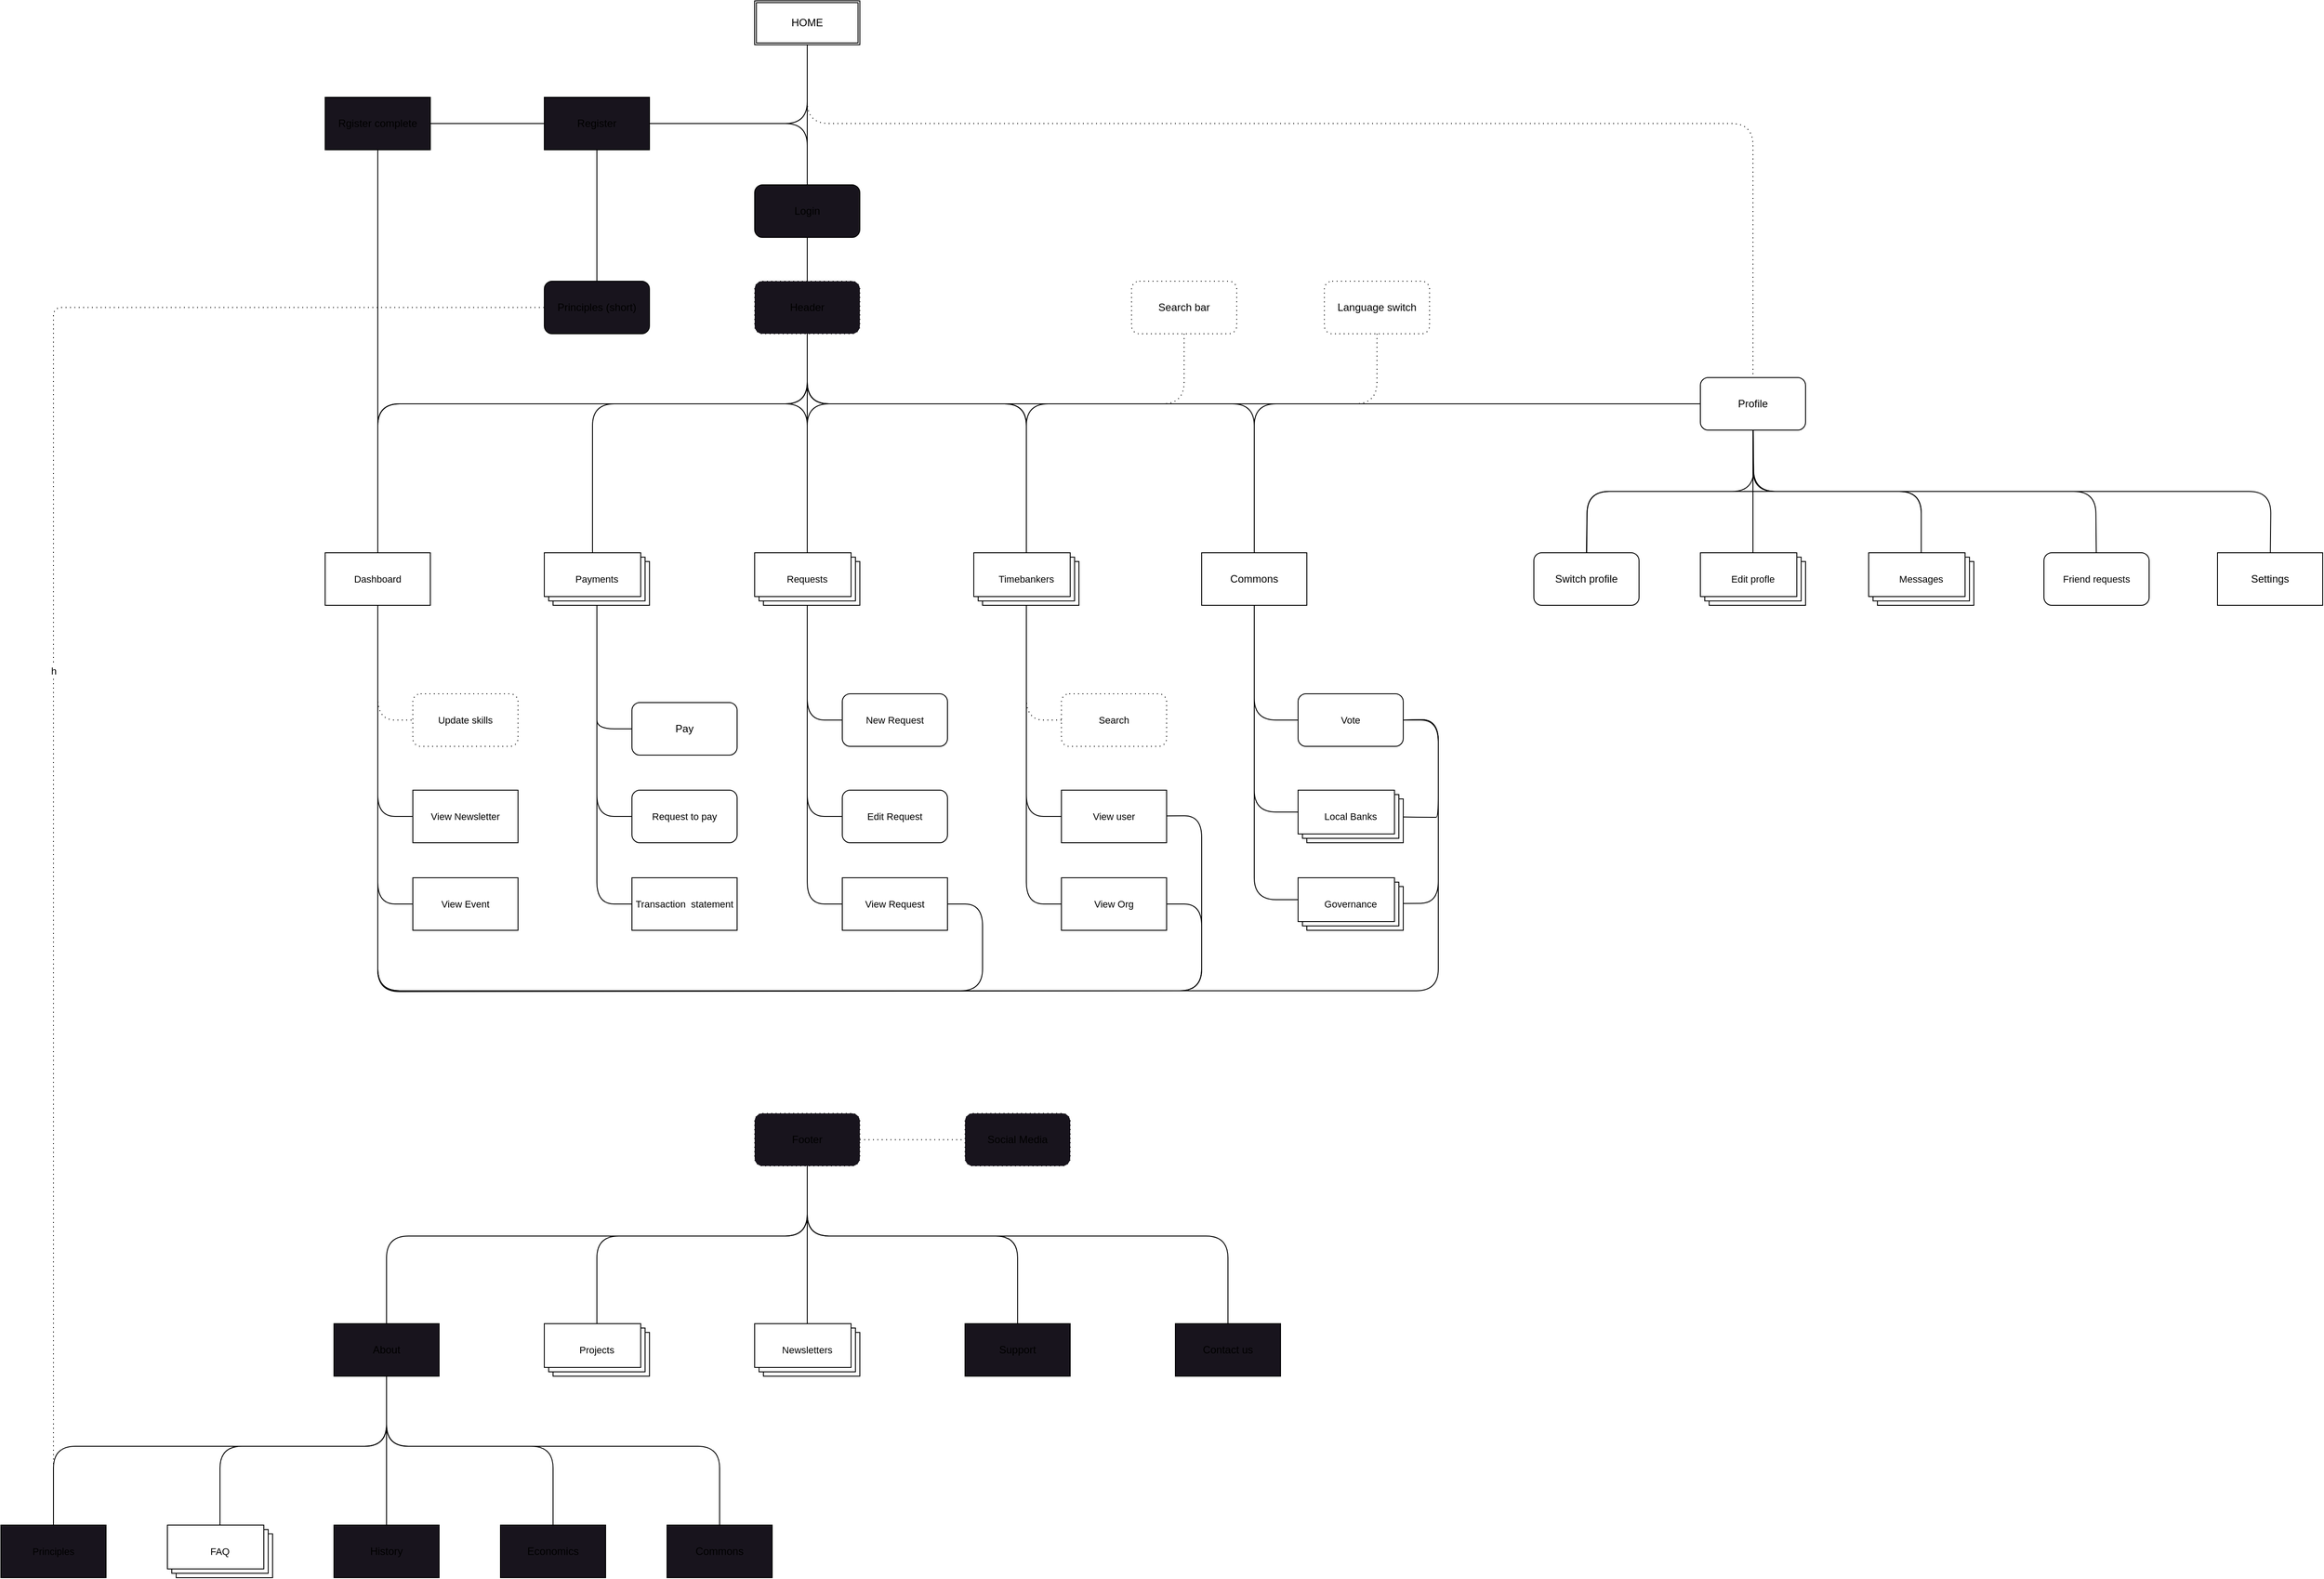 <mxfile>
    <diagram id="tjPNl0KOw06gqgNk41u9" name="Page-1">
        <mxGraphModel dx="3569" dy="2075" grid="1" gridSize="10" guides="1" tooltips="1" connect="1" arrows="1" fold="1" page="0" pageScale="1" pageWidth="1169" pageHeight="1654" math="0" shadow="0">
            <root>
                <mxCell id="0"/>
                <mxCell id="1" parent="0"/>
                <mxCell id="17" value="HOME" style="shape=ext;double=1;rounded=0;whiteSpace=wrap;html=1;strokeColor=default;" parent="1" vertex="1">
                    <mxGeometry x="500" y="-20" width="120" height="50" as="geometry"/>
                </mxCell>
                <mxCell id="31" value="" style="edgeStyle=none;html=1;endArrow=none;endFill=0;strokeColor=default;entryX=0;entryY=0;entryDx=55.0;entryDy=0;entryPerimeter=0;arcSize=50;" parent="1" source="21" target="85" edge="1">
                    <mxGeometry relative="1" as="geometry">
                        <mxPoint x="320" y="560" as="targetPoint"/>
                        <Array as="points">
                            <mxPoint x="560" y="440"/>
                            <mxPoint x="315" y="440"/>
                        </Array>
                    </mxGeometry>
                </mxCell>
                <mxCell id="43" value="" style="edgeStyle=none;html=1;strokeColor=default;endArrow=none;endFill=0;arcSize=50;" parent="1" source="21" edge="1" target="87">
                    <mxGeometry relative="1" as="geometry">
                        <mxPoint x="560" y="600" as="targetPoint"/>
                    </mxGeometry>
                </mxCell>
                <mxCell id="49" value="" style="edgeStyle=none;html=1;strokeColor=default;endArrow=none;endFill=0;arcSize=50;" parent="1" source="21" target="48" edge="1">
                    <mxGeometry relative="1" as="geometry">
                        <Array as="points">
                            <mxPoint x="560" y="440"/>
                            <mxPoint x="1070" y="440"/>
                        </Array>
                    </mxGeometry>
                </mxCell>
                <mxCell id="205" value="" style="edgeStyle=none;shape=connector;rounded=1;html=1;labelBackgroundColor=default;strokeColor=default;fontFamily=Helvetica;fontSize=11;fontColor=default;startArrow=none;startFill=0;endArrow=none;endFill=0;arcSize=50;" edge="1" parent="1" source="21" target="204">
                    <mxGeometry relative="1" as="geometry"/>
                </mxCell>
                <mxCell id="21" value="Login" style="whiteSpace=wrap;html=1;fillColor=rgb(24, 20, 29);rounded=1;strokeColor=default;" parent="1" vertex="1">
                    <mxGeometry x="500" y="190" width="120" height="60" as="geometry"/>
                </mxCell>
                <mxCell id="187" value="" style="edgeStyle=none;shape=connector;rounded=1;html=1;labelBackgroundColor=default;strokeColor=default;fontFamily=Helvetica;fontSize=11;fontColor=default;startArrow=none;startFill=0;endArrow=none;endFill=0;arcSize=50;" edge="1" parent="1" source="26" target="186">
                    <mxGeometry relative="1" as="geometry"/>
                </mxCell>
                <mxCell id="219" value="" style="edgeStyle=none;shape=connector;rounded=1;html=1;labelBackgroundColor=default;strokeColor=default;fontFamily=Helvetica;fontSize=11;fontColor=default;endArrow=none;" edge="1" parent="1" source="26" target="218">
                    <mxGeometry relative="1" as="geometry"/>
                </mxCell>
                <mxCell id="26" value="Register" style="whiteSpace=wrap;html=1;fillColor=rgb(24, 20, 29);rounded=0;strokeColor=default;" parent="1" vertex="1">
                    <mxGeometry x="260" y="90" width="120" height="60" as="geometry"/>
                </mxCell>
                <mxCell id="106" value="" style="edgeStyle=none;html=1;endArrow=none;endFill=0;movable=1;resizable=1;rotatable=1;deletable=1;editable=1;connectable=1;arcSize=50;" edge="1" parent="1" source="38" target="105">
                    <mxGeometry relative="1" as="geometry">
                        <Array as="points">
                            <mxPoint x="560" y="1390"/>
                            <mxPoint x="80" y="1390"/>
                        </Array>
                    </mxGeometry>
                </mxCell>
                <mxCell id="108" value="" style="edgeStyle=none;html=1;endArrow=none;endFill=0;movable=1;resizable=1;rotatable=1;deletable=1;editable=1;connectable=1;arcSize=50;" edge="1" parent="1" source="38" target="107">
                    <mxGeometry relative="1" as="geometry">
                        <Array as="points">
                            <mxPoint x="560" y="1390"/>
                            <mxPoint x="800" y="1390"/>
                        </Array>
                    </mxGeometry>
                </mxCell>
                <mxCell id="110" value="" style="edgeStyle=none;html=1;endArrow=none;endFill=0;movable=1;resizable=1;rotatable=1;deletable=1;editable=1;connectable=1;arcSize=50;" edge="1" parent="1" source="38" target="109">
                    <mxGeometry relative="1" as="geometry">
                        <Array as="points">
                            <mxPoint x="560" y="1390"/>
                            <mxPoint x="320" y="1390"/>
                        </Array>
                    </mxGeometry>
                </mxCell>
                <mxCell id="112" value="" style="edgeStyle=none;html=1;endArrow=none;endFill=0;movable=1;resizable=1;rotatable=1;deletable=1;editable=1;connectable=1;arcSize=50;" edge="1" parent="1" source="38" target="111">
                    <mxGeometry relative="1" as="geometry">
                        <Array as="points">
                            <mxPoint x="560" y="1390"/>
                        </Array>
                    </mxGeometry>
                </mxCell>
                <mxCell id="116" value="" style="edgeStyle=none;html=1;startArrow=none;startFill=0;endArrow=none;endFill=0;movable=1;resizable=1;rotatable=1;deletable=1;editable=1;connectable=1;arcSize=50;" edge="1" parent="1" source="38" target="115">
                    <mxGeometry relative="1" as="geometry">
                        <Array as="points">
                            <mxPoint x="560" y="1390"/>
                            <mxPoint x="1040" y="1390"/>
                        </Array>
                    </mxGeometry>
                </mxCell>
                <mxCell id="38" value="Footer" style="whiteSpace=wrap;html=1;fillColor=rgb(24, 20, 29);rounded=1;movable=1;resizable=1;rotatable=1;deletable=1;editable=1;connectable=1;dashed=1;dashPattern=1 4;" parent="1" vertex="1">
                    <mxGeometry x="500" y="1250" width="120" height="60" as="geometry"/>
                </mxCell>
                <mxCell id="57" value="" style="edgeStyle=none;shape=connector;rounded=1;html=1;labelBackgroundColor=default;strokeColor=default;fontFamily=Helvetica;fontSize=11;fontColor=default;endArrow=none;endFill=0;entryX=0;entryY=0.5;entryDx=0;entryDy=0;arcSize=50;" parent="1" source="85" target="56" edge="1">
                    <mxGeometry relative="1" as="geometry">
                        <Array as="points">
                            <mxPoint x="320" y="771"/>
                            <mxPoint x="320" y="811"/>
                        </Array>
                    </mxGeometry>
                </mxCell>
                <mxCell id="95" value="" style="edgeStyle=none;shape=connector;rounded=1;html=1;labelBackgroundColor=default;strokeColor=default;fontFamily=Helvetica;fontSize=11;fontColor=default;endArrow=none;endFill=0;entryX=0;entryY=0;entryDx=0;entryDy=25;entryPerimeter=0;arcSize=50;" parent="1" source="48" edge="1" target="96">
                    <mxGeometry relative="1" as="geometry">
                        <mxPoint x="1070" y="750" as="targetPoint"/>
                        <Array as="points">
                            <mxPoint x="1070" y="1006"/>
                        </Array>
                    </mxGeometry>
                </mxCell>
                <mxCell id="48" value="Commons" style="whiteSpace=wrap;html=1;rounded=0;strokeColor=default;" parent="1" vertex="1">
                    <mxGeometry x="1010" y="610" width="120" height="60" as="geometry"/>
                </mxCell>
                <mxCell id="51" style="edgeStyle=none;html=1;entryX=0.5;entryY=1;entryDx=0;entryDy=0;strokeColor=default;endArrow=none;endFill=0;arcSize=50;" parent="1" source="50" target="21" edge="1">
                    <mxGeometry relative="1" as="geometry">
                        <Array as="points">
                            <mxPoint x="1520" y="440"/>
                            <mxPoint x="1280" y="440"/>
                            <mxPoint x="1040" y="440"/>
                            <mxPoint x="560" y="440"/>
                        </Array>
                    </mxGeometry>
                </mxCell>
                <mxCell id="64" value="" style="edgeStyle=none;shape=connector;rounded=1;html=1;labelBackgroundColor=default;strokeColor=default;fontFamily=Helvetica;fontSize=11;fontColor=default;endArrow=none;endFill=0;arcSize=50;" parent="1" source="50" target="63" edge="1">
                    <mxGeometry relative="1" as="geometry">
                        <Array as="points">
                            <mxPoint x="1640" y="540"/>
                            <mxPoint x="1450" y="540"/>
                        </Array>
                    </mxGeometry>
                </mxCell>
                <mxCell id="80" value="" style="edgeStyle=none;shape=connector;rounded=1;html=1;labelBackgroundColor=default;strokeColor=default;fontFamily=Helvetica;fontSize=11;fontColor=default;endArrow=none;endFill=0;arcSize=50;" parent="1" source="50" target="79" edge="1">
                    <mxGeometry relative="1" as="geometry">
                        <Array as="points">
                            <mxPoint x="1639" y="540"/>
                            <mxPoint x="2230" y="540"/>
                        </Array>
                    </mxGeometry>
                </mxCell>
                <mxCell id="50" value="Profile" style="whiteSpace=wrap;html=1;rounded=1;strokeColor=default;" parent="1" vertex="1">
                    <mxGeometry x="1579" y="410" width="120" height="60" as="geometry"/>
                </mxCell>
                <mxCell id="52" value="Search bar" style="whiteSpace=wrap;html=1;rounded=1;strokeColor=default;glass=0;dashed=1;dashPattern=1 4;" parent="1" vertex="1">
                    <mxGeometry x="930" y="300" width="120" height="60" as="geometry"/>
                </mxCell>
                <mxCell id="54" value="Language switch" style="whiteSpace=wrap;html=1;rounded=1;strokeColor=default;dashed=1;dashPattern=1 4;" parent="1" vertex="1">
                    <mxGeometry x="1150" y="300" width="120" height="60" as="geometry"/>
                </mxCell>
                <mxCell id="56" value="Pay" style="whiteSpace=wrap;html=1;strokeColor=default;rounded=1;glass=0;" parent="1" vertex="1">
                    <mxGeometry x="360" y="781" width="120" height="60" as="geometry"/>
                </mxCell>
                <mxCell id="59" value="" style="endArrow=none;html=1;rounded=1;labelBackgroundColor=default;strokeColor=default;fontFamily=Helvetica;fontSize=11;fontColor=default;shape=connector;entryX=0.5;entryY=1;entryDx=0;entryDy=0;exitX=0.5;exitY=1;exitDx=0;exitDy=0;dashed=1;dashPattern=1 4;arcSize=50;" parent="1" source="21" target="52" edge="1">
                    <mxGeometry width="50" height="50" relative="1" as="geometry">
                        <mxPoint x="480" y="370" as="sourcePoint"/>
                        <mxPoint x="840" y="510" as="targetPoint"/>
                        <Array as="points">
                            <mxPoint x="560" y="440"/>
                            <mxPoint x="990" y="440"/>
                        </Array>
                    </mxGeometry>
                </mxCell>
                <mxCell id="63" value="Switch profile" style="whiteSpace=wrap;html=1;strokeColor=default;rounded=1;" parent="1" vertex="1">
                    <mxGeometry x="1389" y="610" width="120" height="60" as="geometry"/>
                </mxCell>
                <mxCell id="78" value="" style="edgeStyle=none;shape=connector;rounded=1;html=1;labelBackgroundColor=default;strokeColor=default;fontFamily=Helvetica;fontSize=11;fontColor=default;endArrow=none;endFill=0;exitX=0.5;exitY=1;exitDx=0;exitDy=0;arcSize=50;" parent="1" source="50" target="77" edge="1">
                    <mxGeometry relative="1" as="geometry">
                        <Array as="points">
                            <mxPoint x="1640" y="540"/>
                            <mxPoint x="2030" y="540"/>
                        </Array>
                    </mxGeometry>
                </mxCell>
                <mxCell id="67" value="Messages" style="verticalLabelPosition=middle;verticalAlign=middle;html=1;shape=mxgraph.basic.layered_rect;dx=10;outlineConnect=0;whiteSpace=wrap;rounded=1;glass=0;sketch=0;strokeColor=default;fontFamily=Helvetica;fontSize=11;fontColor=default;labelPosition=center;align=center;" parent="1" vertex="1">
                    <mxGeometry x="1771" y="610" width="120" height="60" as="geometry"/>
                </mxCell>
                <mxCell id="68" value="" style="endArrow=none;html=1;rounded=1;labelBackgroundColor=default;strokeColor=default;fontFamily=Helvetica;fontSize=11;fontColor=default;shape=connector;entryX=0.5;entryY=1;entryDx=0;entryDy=0;arcSize=50;" parent="1" source="67" target="50" edge="1">
                    <mxGeometry width="50" height="50" relative="1" as="geometry">
                        <mxPoint x="929" y="540" as="sourcePoint"/>
                        <mxPoint x="979" y="490" as="targetPoint"/>
                        <Array as="points">
                            <mxPoint x="1831" y="540"/>
                            <mxPoint x="1639" y="540"/>
                        </Array>
                    </mxGeometry>
                </mxCell>
                <mxCell id="73" value="Edit profle" style="verticalLabelPosition=middle;verticalAlign=middle;html=1;shape=mxgraph.basic.layered_rect;dx=10;outlineConnect=0;whiteSpace=wrap;rounded=1;glass=0;sketch=0;strokeColor=default;fontFamily=Helvetica;fontSize=11;fontColor=default;labelPosition=center;align=center;" parent="1" vertex="1">
                    <mxGeometry x="1579" y="610" width="120" height="60" as="geometry"/>
                </mxCell>
                <mxCell id="77" value="Friend requests" style="whiteSpace=wrap;html=1;fontSize=11;strokeColor=default;fontColor=default;rounded=1;glass=0;sketch=0;" parent="1" vertex="1">
                    <mxGeometry x="1971" y="610" width="120" height="60" as="geometry"/>
                </mxCell>
                <mxCell id="79" value="Settings" style="whiteSpace=wrap;html=1;rounded=0;strokeColor=default;" parent="1" vertex="1">
                    <mxGeometry x="2169" y="610" width="120" height="60" as="geometry"/>
                </mxCell>
                <mxCell id="81" value="" style="endArrow=none;html=1;rounded=1;labelBackgroundColor=default;strokeColor=default;fontFamily=Helvetica;fontSize=11;fontColor=default;shape=connector;exitX=0.5;exitY=1;exitDx=0;exitDy=0;dashed=1;dashPattern=1 4;entryX=0.5;entryY=0;entryDx=0;entryDy=0;arcSize=50;" parent="1" source="17" target="50" edge="1">
                    <mxGeometry width="50" height="50" relative="1" as="geometry">
                        <mxPoint x="1340" as="sourcePoint"/>
                        <mxPoint x="1870" y="340" as="targetPoint"/>
                        <Array as="points">
                            <mxPoint x="560" y="120"/>
                            <mxPoint x="1639" y="120"/>
                        </Array>
                    </mxGeometry>
                </mxCell>
                <mxCell id="82" value="" style="endArrow=none;html=1;rounded=1;labelBackgroundColor=default;strokeColor=default;fontFamily=Helvetica;fontSize=11;fontColor=default;shape=connector;entryX=0.5;entryY=1;entryDx=0;entryDy=0;arcSize=50;" parent="1" source="73" target="50" edge="1">
                    <mxGeometry width="50" height="50" relative="1" as="geometry">
                        <mxPoint x="1649" y="560" as="sourcePoint"/>
                        <mxPoint x="1699" y="510" as="targetPoint"/>
                    </mxGeometry>
                </mxCell>
                <mxCell id="141" value="" style="edgeStyle=none;shape=connector;rounded=1;html=1;labelBackgroundColor=default;strokeColor=default;fontFamily=Helvetica;fontSize=11;fontColor=default;startArrow=none;startFill=0;endArrow=none;endFill=0;dashed=1;dashPattern=1 4;entryX=0;entryY=0.5;entryDx=0;entryDy=0;arcSize=50;" edge="1" parent="1" source="83" target="140">
                    <mxGeometry relative="1" as="geometry">
                        <Array as="points">
                            <mxPoint x="70" y="801"/>
                        </Array>
                    </mxGeometry>
                </mxCell>
                <mxCell id="147" value="" style="edgeStyle=none;shape=connector;rounded=1;html=1;labelBackgroundColor=default;strokeColor=default;fontFamily=Helvetica;fontSize=11;fontColor=default;startArrow=none;startFill=0;endArrow=none;endFill=0;entryX=0;entryY=0.5;entryDx=0;entryDy=0;arcSize=50;" edge="1" parent="1" source="83" target="146">
                    <mxGeometry relative="1" as="geometry">
                        <Array as="points">
                            <mxPoint x="70" y="911"/>
                        </Array>
                    </mxGeometry>
                </mxCell>
                <mxCell id="149" value="" style="edgeStyle=none;shape=connector;rounded=1;html=1;labelBackgroundColor=default;strokeColor=default;fontFamily=Helvetica;fontSize=11;fontColor=default;startArrow=none;startFill=0;endArrow=none;endFill=0;entryX=0;entryY=0.5;entryDx=0;entryDy=0;arcSize=50;" edge="1" parent="1" target="148">
                    <mxGeometry relative="1" as="geometry">
                        <mxPoint x="70" y="671" as="sourcePoint"/>
                        <Array as="points">
                            <mxPoint x="70" y="1011"/>
                        </Array>
                    </mxGeometry>
                </mxCell>
                <mxCell id="83" value="Dashboard" style="rounded=0;whiteSpace=wrap;html=1;glass=0;sketch=0;strokeColor=default;fontFamily=Helvetica;fontSize=11;fontColor=default;" parent="1" vertex="1">
                    <mxGeometry x="10" y="610" width="120" height="60" as="geometry"/>
                </mxCell>
                <mxCell id="84" value="" style="endArrow=none;html=1;rounded=1;labelBackgroundColor=default;strokeColor=default;fontFamily=Helvetica;fontSize=11;fontColor=default;shape=connector;entryX=0.5;entryY=1;entryDx=0;entryDy=0;exitX=0.5;exitY=0;exitDx=0;exitDy=0;arcSize=50;" parent="1" source="83" target="21" edge="1">
                    <mxGeometry width="50" height="50" relative="1" as="geometry">
                        <mxPoint x="600" y="540" as="sourcePoint"/>
                        <mxPoint x="650" y="490" as="targetPoint"/>
                        <Array as="points">
                            <mxPoint x="70" y="440"/>
                            <mxPoint x="560" y="440"/>
                        </Array>
                    </mxGeometry>
                </mxCell>
                <mxCell id="139" value="" style="edgeStyle=none;shape=connector;rounded=1;html=1;labelBackgroundColor=default;strokeColor=default;fontFamily=Helvetica;fontSize=11;fontColor=default;startArrow=none;startFill=0;endArrow=none;endFill=0;entryX=0;entryY=0.5;entryDx=0;entryDy=0;arcSize=50;" edge="1" parent="1" source="85" target="138">
                    <mxGeometry relative="1" as="geometry">
                        <Array as="points">
                            <mxPoint x="320" y="771"/>
                            <mxPoint x="320" y="911"/>
                        </Array>
                    </mxGeometry>
                </mxCell>
                <mxCell id="144" value="" style="edgeStyle=none;shape=connector;rounded=1;html=1;labelBackgroundColor=default;strokeColor=default;fontFamily=Helvetica;fontSize=11;fontColor=default;startArrow=none;startFill=0;endArrow=none;endFill=0;entryX=0;entryY=0.5;entryDx=0;entryDy=0;arcSize=50;" edge="1" parent="1" source="85" target="143">
                    <mxGeometry relative="1" as="geometry">
                        <mxPoint x="380" y="1081" as="targetPoint"/>
                        <Array as="points">
                            <mxPoint x="320" y="771"/>
                            <mxPoint x="320" y="1011"/>
                        </Array>
                    </mxGeometry>
                </mxCell>
                <mxCell id="85" value="Payments" style="verticalLabelPosition=middle;verticalAlign=middle;html=1;shape=mxgraph.basic.layered_rect;dx=10;outlineConnect=0;whiteSpace=wrap;rounded=1;glass=0;sketch=0;strokeColor=default;fontFamily=Helvetica;fontSize=11;fontColor=default;labelPosition=center;align=center;" parent="1" vertex="1">
                    <mxGeometry x="260" y="610" width="120" height="60" as="geometry"/>
                </mxCell>
                <mxCell id="177" value="" style="edgeStyle=none;shape=connector;rounded=1;html=1;labelBackgroundColor=default;strokeColor=default;fontFamily=Helvetica;fontSize=11;fontColor=default;startArrow=none;startFill=0;endArrow=none;endFill=0;arcSize=50;" edge="1" parent="1" source="87" target="176">
                    <mxGeometry relative="1" as="geometry">
                        <Array as="points">
                            <mxPoint x="560" y="911"/>
                        </Array>
                    </mxGeometry>
                </mxCell>
                <mxCell id="179" value="" style="edgeStyle=none;shape=connector;rounded=1;html=1;labelBackgroundColor=default;strokeColor=default;fontFamily=Helvetica;fontSize=11;fontColor=default;startArrow=none;startFill=0;endArrow=none;endFill=0;arcSize=50;" edge="1" parent="1" source="87" target="178">
                    <mxGeometry relative="1" as="geometry">
                        <Array as="points">
                            <mxPoint x="560" y="1011"/>
                        </Array>
                    </mxGeometry>
                </mxCell>
                <mxCell id="87" value="Requests" style="verticalLabelPosition=middle;verticalAlign=middle;html=1;shape=mxgraph.basic.layered_rect;dx=10;outlineConnect=0;whiteSpace=wrap;rounded=1;glass=0;sketch=0;strokeColor=default;fontFamily=Helvetica;fontSize=11;fontColor=default;labelPosition=center;align=center;" parent="1" vertex="1">
                    <mxGeometry x="500" y="610" width="120" height="60" as="geometry"/>
                </mxCell>
                <mxCell id="89" value="New Request" style="whiteSpace=wrap;html=1;fontSize=11;strokeColor=default;fontColor=default;rounded=1;glass=0;sketch=0;fontFamily=Helvetica;" parent="1" vertex="1">
                    <mxGeometry x="600" y="771" width="120" height="60" as="geometry"/>
                </mxCell>
                <mxCell id="90" value="" style="endArrow=none;html=1;rounded=1;labelBackgroundColor=default;strokeColor=default;fontFamily=Helvetica;fontSize=11;fontColor=default;shape=connector;exitX=0;exitY=0.5;exitDx=0;exitDy=0;arcSize=50;" parent="1" source="89" target="87" edge="1">
                    <mxGeometry width="50" height="50" relative="1" as="geometry">
                        <mxPoint x="610" y="621" as="sourcePoint"/>
                        <mxPoint x="660" y="571" as="targetPoint"/>
                        <Array as="points">
                            <mxPoint x="560" y="801"/>
                        </Array>
                    </mxGeometry>
                </mxCell>
                <mxCell id="96" value="Governance" style="verticalLabelPosition=middle;verticalAlign=middle;html=1;shape=mxgraph.basic.layered_rect;dx=10;outlineConnect=0;whiteSpace=wrap;rounded=1;glass=0;sketch=0;strokeColor=default;fontFamily=Helvetica;fontSize=11;fontColor=default;labelPosition=center;align=center;" parent="1" vertex="1">
                    <mxGeometry x="1120" y="981" width="120" height="60" as="geometry"/>
                </mxCell>
                <mxCell id="100" value="Local Banks" style="verticalLabelPosition=middle;verticalAlign=middle;html=1;shape=mxgraph.basic.layered_rect;dx=10;outlineConnect=0;whiteSpace=wrap;rounded=1;glass=0;sketch=0;strokeColor=default;fontFamily=Helvetica;fontSize=11;fontColor=default;labelPosition=center;align=center;" parent="1" vertex="1">
                    <mxGeometry x="1120" y="881" width="120" height="60" as="geometry"/>
                </mxCell>
                <mxCell id="103" value="Vote" style="whiteSpace=wrap;html=1;fontSize=11;strokeColor=default;fontColor=default;rounded=1;glass=0;sketch=0;" parent="1" vertex="1">
                    <mxGeometry x="1120" y="771" width="120" height="60" as="geometry"/>
                </mxCell>
                <mxCell id="127" value="" style="edgeStyle=none;shape=connector;rounded=1;html=1;labelBackgroundColor=default;strokeColor=default;fontFamily=Helvetica;fontSize=11;fontColor=default;startArrow=none;startFill=0;endArrow=none;endFill=0;movable=1;resizable=1;rotatable=1;deletable=1;editable=1;connectable=1;arcSize=50;" edge="1" parent="1" source="216">
                    <mxGeometry relative="1" as="geometry">
                        <mxPoint x="80" y="1550" as="targetPoint"/>
                        <Array as="points">
                            <mxPoint x="-300" y="1630"/>
                            <mxPoint x="-110" y="1630"/>
                            <mxPoint x="80" y="1630"/>
                        </Array>
                    </mxGeometry>
                </mxCell>
                <mxCell id="129" value="" style="edgeStyle=none;shape=connector;rounded=1;html=1;labelBackgroundColor=default;strokeColor=default;fontFamily=Helvetica;fontSize=11;fontColor=default;startArrow=none;startFill=0;endArrow=none;endFill=0;movable=1;resizable=1;rotatable=1;deletable=1;editable=1;connectable=1;arcSize=50;" edge="1" parent="1" source="105" target="128">
                    <mxGeometry relative="1" as="geometry"/>
                </mxCell>
                <mxCell id="131" value="" style="edgeStyle=none;shape=connector;rounded=1;html=1;labelBackgroundColor=default;strokeColor=default;fontFamily=Helvetica;fontSize=11;fontColor=default;startArrow=none;startFill=0;endArrow=none;endFill=0;movable=1;resizable=1;rotatable=1;deletable=1;editable=1;connectable=1;arcSize=50;" edge="1" parent="1" source="105" target="130">
                    <mxGeometry relative="1" as="geometry">
                        <Array as="points">
                            <mxPoint x="80" y="1630"/>
                            <mxPoint x="270" y="1630"/>
                        </Array>
                    </mxGeometry>
                </mxCell>
                <mxCell id="133" value="" style="edgeStyle=none;shape=connector;rounded=1;html=1;labelBackgroundColor=default;strokeColor=default;fontFamily=Helvetica;fontSize=11;fontColor=default;startArrow=none;startFill=0;endArrow=none;endFill=0;movable=1;resizable=1;rotatable=1;deletable=1;editable=1;connectable=1;arcSize=50;" edge="1" parent="1" source="105" target="132">
                    <mxGeometry relative="1" as="geometry">
                        <Array as="points">
                            <mxPoint x="80" y="1630"/>
                            <mxPoint x="460" y="1630"/>
                        </Array>
                    </mxGeometry>
                </mxCell>
                <mxCell id="105" value="About" style="whiteSpace=wrap;html=1;fillColor=rgb(24, 20, 29);rounded=0;movable=1;resizable=1;rotatable=1;deletable=1;editable=1;connectable=1;" vertex="1" parent="1">
                    <mxGeometry x="20" y="1490" width="120" height="60" as="geometry"/>
                </mxCell>
                <mxCell id="107" value="Support" style="rounded=0;whiteSpace=wrap;html=1;fillColor=rgb(24, 20, 29);movable=1;resizable=1;rotatable=1;deletable=1;editable=1;connectable=1;" vertex="1" parent="1">
                    <mxGeometry x="740" y="1490" width="120" height="60" as="geometry"/>
                </mxCell>
                <mxCell id="109" value="Projects" style="verticalLabelPosition=middle;verticalAlign=middle;html=1;shape=mxgraph.basic.layered_rect;dx=10;outlineConnect=0;whiteSpace=wrap;rounded=1;glass=0;sketch=0;strokeColor=default;fontFamily=Helvetica;fontSize=11;fontColor=default;labelPosition=center;align=center;movable=1;resizable=1;rotatable=1;deletable=1;editable=1;connectable=1;" vertex="1" parent="1">
                    <mxGeometry x="260" y="1490" width="120" height="60" as="geometry"/>
                </mxCell>
                <mxCell id="111" value="Newsletters" style="verticalLabelPosition=middle;verticalAlign=middle;html=1;shape=mxgraph.basic.layered_rect;dx=10;outlineConnect=0;whiteSpace=wrap;rounded=1;glass=0;sketch=0;strokeColor=default;fontFamily=Helvetica;fontSize=11;fontColor=default;labelPosition=center;align=center;movable=1;resizable=1;rotatable=1;deletable=1;editable=1;connectable=1;" vertex="1" parent="1">
                    <mxGeometry x="500" y="1490" width="120" height="60" as="geometry"/>
                </mxCell>
                <mxCell id="113" value="" style="endArrow=none;html=1;entryX=0.5;entryY=1;entryDx=0;entryDy=0;exitX=0.5;exitY=0;exitDx=0;exitDy=0;arcSize=50;" edge="1" parent="1" source="21" target="17">
                    <mxGeometry width="50" height="50" relative="1" as="geometry">
                        <mxPoint x="560" y="150" as="sourcePoint"/>
                        <mxPoint x="430" y="230" as="targetPoint"/>
                    </mxGeometry>
                </mxCell>
                <mxCell id="114" value="" style="endArrow=none;html=1;entryX=0.5;entryY=1;entryDx=0;entryDy=0;exitX=1;exitY=0.5;exitDx=0;exitDy=0;arcSize=50;" edge="1" parent="1" source="26" target="17">
                    <mxGeometry width="50" height="50" relative="1" as="geometry">
                        <mxPoint x="350" y="280" as="sourcePoint"/>
                        <mxPoint x="400" y="230" as="targetPoint"/>
                        <Array as="points">
                            <mxPoint x="560" y="120"/>
                        </Array>
                    </mxGeometry>
                </mxCell>
                <mxCell id="115" value="Contact us" style="whiteSpace=wrap;html=1;fillColor=rgb(24, 20, 29);rounded=0;movable=1;resizable=1;rotatable=1;deletable=1;editable=1;connectable=1;" vertex="1" parent="1">
                    <mxGeometry x="980" y="1490" width="120" height="60" as="geometry"/>
                </mxCell>
                <mxCell id="117" value="Social Media" style="whiteSpace=wrap;html=1;fillColor=rgb(24, 20, 29);rounded=1;dashed=1;dashPattern=1 4;movable=1;resizable=1;rotatable=1;deletable=1;editable=1;connectable=1;" vertex="1" parent="1">
                    <mxGeometry x="740" y="1250" width="120" height="60" as="geometry"/>
                </mxCell>
                <mxCell id="122" value="" style="endArrow=none;html=1;entryX=0;entryY=0.5;entryDx=0;entryDy=0;exitX=1;exitY=0.5;exitDx=0;exitDy=0;dashed=1;dashPattern=1 4;movable=1;resizable=1;rotatable=1;deletable=1;editable=1;connectable=1;arcSize=50;" edge="1" parent="1" source="38" target="117">
                    <mxGeometry width="50" height="50" relative="1" as="geometry">
                        <mxPoint x="560" y="1410" as="sourcePoint"/>
                        <mxPoint x="610" y="1360" as="targetPoint"/>
                    </mxGeometry>
                </mxCell>
                <mxCell id="126" value="FAQ" style="verticalLabelPosition=middle;verticalAlign=middle;html=1;shape=mxgraph.basic.layered_rect;dx=10;outlineConnect=0;whiteSpace=wrap;rounded=1;glass=0;sketch=0;strokeColor=default;fontFamily=Helvetica;fontSize=11;fontColor=default;labelPosition=center;align=center;movable=1;resizable=1;rotatable=1;deletable=1;editable=1;connectable=1;" vertex="1" parent="1">
                    <mxGeometry x="-170" y="1720" width="120" height="60" as="geometry"/>
                </mxCell>
                <mxCell id="128" value="History" style="whiteSpace=wrap;html=1;fillColor=rgb(24, 20, 29);rounded=0;movable=1;resizable=1;rotatable=1;deletable=1;editable=1;connectable=1;" vertex="1" parent="1">
                    <mxGeometry x="20" y="1720" width="120" height="60" as="geometry"/>
                </mxCell>
                <mxCell id="130" value="Economics" style="whiteSpace=wrap;html=1;fillColor=rgb(24, 20, 29);rounded=0;movable=1;resizable=1;rotatable=1;deletable=1;editable=1;connectable=1;" vertex="1" parent="1">
                    <mxGeometry x="210" y="1720" width="120" height="60" as="geometry"/>
                </mxCell>
                <mxCell id="132" value="Commons" style="whiteSpace=wrap;html=1;fillColor=rgb(24, 20, 29);rounded=0;movable=1;resizable=1;rotatable=1;deletable=1;editable=1;connectable=1;" vertex="1" parent="1">
                    <mxGeometry x="400" y="1720" width="120" height="60" as="geometry"/>
                </mxCell>
                <mxCell id="137" value="" style="endArrow=none;html=1;rounded=1;labelBackgroundColor=default;strokeColor=default;fontFamily=Helvetica;fontSize=11;fontColor=default;shape=connector;entryX=0.5;entryY=1;entryDx=0;entryDy=0;exitX=0.5;exitY=1;exitDx=0;exitDy=0;dashed=1;dashPattern=1 4;arcSize=50;" edge="1" parent="1" source="21" target="54">
                    <mxGeometry width="50" height="50" relative="1" as="geometry">
                        <mxPoint x="600" y="390" as="sourcePoint"/>
                        <mxPoint x="940" y="350" as="targetPoint"/>
                        <Array as="points">
                            <mxPoint x="560" y="440"/>
                            <mxPoint x="1210" y="440"/>
                        </Array>
                    </mxGeometry>
                </mxCell>
                <mxCell id="138" value="Request to pay" style="whiteSpace=wrap;html=1;fontSize=11;rounded=1;glass=0;sketch=0;" vertex="1" parent="1">
                    <mxGeometry x="360" y="881" width="120" height="60" as="geometry"/>
                </mxCell>
                <mxCell id="140" value="Update skills" style="rounded=1;whiteSpace=wrap;html=1;glass=0;sketch=0;strokeColor=default;fontFamily=Helvetica;fontSize=11;fontColor=default;dashed=1;dashPattern=1 4;" vertex="1" parent="1">
                    <mxGeometry x="110" y="771" width="120" height="60" as="geometry"/>
                </mxCell>
                <mxCell id="143" value="Transaction&amp;nbsp; statement" style="rounded=0;whiteSpace=wrap;html=1;glass=0;sketch=0;strokeColor=default;fontFamily=Helvetica;fontSize=11;fontColor=default;" vertex="1" parent="1">
                    <mxGeometry x="360" y="981" width="120" height="60" as="geometry"/>
                </mxCell>
                <mxCell id="146" value="View Newsletter" style="rounded=0;whiteSpace=wrap;html=1;glass=0;sketch=0;strokeColor=default;fontFamily=Helvetica;fontSize=11;fontColor=default;" vertex="1" parent="1">
                    <mxGeometry x="110" y="881" width="120" height="60" as="geometry"/>
                </mxCell>
                <mxCell id="148" value="View Event" style="rounded=0;whiteSpace=wrap;html=1;glass=0;sketch=0;strokeColor=default;fontFamily=Helvetica;fontSize=11;fontColor=default;" vertex="1" parent="1">
                    <mxGeometry x="110" y="981" width="120" height="60" as="geometry"/>
                </mxCell>
                <mxCell id="174" value="" style="edgeStyle=none;shape=connector;rounded=1;html=1;labelBackgroundColor=default;strokeColor=default;fontFamily=Helvetica;fontSize=11;fontColor=default;startArrow=none;startFill=0;endArrow=none;endFill=0;arcSize=50;" edge="1" parent="1" target="195">
                    <mxGeometry relative="1" as="geometry">
                        <mxPoint x="70" y="671" as="sourcePoint"/>
                        <mxPoint x="1010" y="870" as="targetPoint"/>
                        <Array as="points">
                            <mxPoint x="70" y="1110"/>
                            <mxPoint x="1010" y="1110"/>
                            <mxPoint x="1010" y="910"/>
                        </Array>
                    </mxGeometry>
                </mxCell>
                <mxCell id="175" value="" style="endArrow=none;html=1;rounded=1;labelBackgroundColor=default;strokeColor=default;fontFamily=Helvetica;fontSize=11;fontColor=default;shape=connector;entryX=1;entryY=0.5;entryDx=0;entryDy=0;arcSize=50;" edge="1" parent="1" target="196">
                    <mxGeometry width="50" height="50" relative="1" as="geometry">
                        <mxPoint x="70" y="671" as="sourcePoint"/>
                        <mxPoint x="1010" y="950" as="targetPoint"/>
                        <Array as="points">
                            <mxPoint x="70" y="1111"/>
                            <mxPoint x="1010" y="1110"/>
                            <mxPoint x="1010" y="1011"/>
                        </Array>
                    </mxGeometry>
                </mxCell>
                <mxCell id="176" value="Edit Request" style="whiteSpace=wrap;html=1;fontSize=11;rounded=1;glass=0;sketch=0;" vertex="1" parent="1">
                    <mxGeometry x="600" y="881" width="120" height="60" as="geometry"/>
                </mxCell>
                <mxCell id="178" value="View Request" style="whiteSpace=wrap;html=1;fontSize=11;rounded=0;glass=0;sketch=0;" vertex="1" parent="1">
                    <mxGeometry x="600" y="981" width="120" height="60" as="geometry"/>
                </mxCell>
                <mxCell id="180" value="" style="endArrow=none;html=1;rounded=1;labelBackgroundColor=default;strokeColor=default;fontFamily=Helvetica;fontSize=11;fontColor=default;shape=connector;entryX=0.5;entryY=1;entryDx=0;entryDy=0;exitX=0;exitY=0;exitDx=0;exitDy=25;exitPerimeter=0;arcSize=50;" edge="1" parent="1" source="100" target="48">
                    <mxGeometry width="50" height="50" relative="1" as="geometry">
                        <mxPoint x="980" y="861" as="sourcePoint"/>
                        <mxPoint x="1030" y="811" as="targetPoint"/>
                        <Array as="points">
                            <mxPoint x="1070" y="906"/>
                        </Array>
                    </mxGeometry>
                </mxCell>
                <mxCell id="181" value="" style="endArrow=none;html=1;rounded=1;labelBackgroundColor=default;strokeColor=default;fontFamily=Helvetica;fontSize=11;fontColor=default;shape=connector;exitX=0;exitY=0.5;exitDx=0;exitDy=0;arcSize=50;" edge="1" parent="1" source="103">
                    <mxGeometry width="50" height="50" relative="1" as="geometry">
                        <mxPoint x="980" y="861" as="sourcePoint"/>
                        <mxPoint x="1070" y="671" as="targetPoint"/>
                        <Array as="points">
                            <mxPoint x="1070" y="801"/>
                        </Array>
                    </mxGeometry>
                </mxCell>
                <mxCell id="184" value="" style="endArrow=none;html=1;rounded=1;labelBackgroundColor=default;strokeColor=default;fontFamily=Helvetica;fontSize=11;fontColor=default;shape=connector;entryX=1;entryY=0.5;entryDx=0;entryDy=0;arcSize=50;" edge="1" parent="1" source="100" target="103">
                    <mxGeometry width="50" height="50" relative="1" as="geometry">
                        <mxPoint x="1280" y="930" as="sourcePoint"/>
                        <mxPoint x="1120" y="930" as="targetPoint"/>
                        <Array as="points">
                            <mxPoint x="1270" y="912"/>
                            <mxPoint x="1280" y="912"/>
                            <mxPoint x="1280" y="801"/>
                        </Array>
                    </mxGeometry>
                </mxCell>
                <mxCell id="185" value="" style="endArrow=none;html=1;rounded=1;labelBackgroundColor=default;strokeColor=default;fontFamily=Helvetica;fontSize=11;fontColor=default;shape=connector;entryX=1;entryY=0.5;entryDx=0;entryDy=0;arcSize=50;" edge="1" parent="1" source="96" target="103">
                    <mxGeometry width="50" height="50" relative="1" as="geometry">
                        <mxPoint x="1260" y="1000" as="sourcePoint"/>
                        <mxPoint x="1250" y="800" as="targetPoint"/>
                        <Array as="points">
                            <mxPoint x="1280" y="1010"/>
                            <mxPoint x="1280" y="800"/>
                        </Array>
                    </mxGeometry>
                </mxCell>
                <mxCell id="186" value="Rgister complete" style="whiteSpace=wrap;html=1;fillColor=rgb(24, 20, 29);rounded=0;" vertex="1" parent="1">
                    <mxGeometry x="10" y="90" width="120" height="60" as="geometry"/>
                </mxCell>
                <mxCell id="189" value="" style="endArrow=none;html=1;rounded=1;labelBackgroundColor=default;strokeColor=default;fontFamily=Helvetica;fontSize=11;fontColor=default;shape=connector;exitX=0.5;exitY=0;exitDx=0;exitDy=0;arcSize=50;" edge="1" parent="1" source="83" target="186">
                    <mxGeometry width="50" height="50" relative="1" as="geometry">
                        <mxPoint x="640" y="410" as="sourcePoint"/>
                        <mxPoint x="690" y="360" as="targetPoint"/>
                        <Array as="points">
                            <mxPoint x="70" y="440"/>
                            <mxPoint x="70" y="330"/>
                        </Array>
                    </mxGeometry>
                </mxCell>
                <mxCell id="190" value="" style="edgeStyle=none;shape=connector;rounded=1;html=1;labelBackgroundColor=default;strokeColor=default;fontFamily=Helvetica;fontSize=11;fontColor=default;startArrow=none;startFill=0;endArrow=none;endFill=0;arcSize=50;" edge="1" parent="1" source="192" target="195">
                    <mxGeometry relative="1" as="geometry">
                        <Array as="points">
                            <mxPoint x="810" y="911"/>
                        </Array>
                    </mxGeometry>
                </mxCell>
                <mxCell id="191" value="" style="edgeStyle=none;shape=connector;rounded=1;html=1;labelBackgroundColor=default;strokeColor=default;fontFamily=Helvetica;fontSize=11;fontColor=default;startArrow=none;startFill=0;endArrow=none;endFill=0;arcSize=50;" edge="1" parent="1" source="192" target="196">
                    <mxGeometry relative="1" as="geometry">
                        <Array as="points">
                            <mxPoint x="810" y="1011"/>
                        </Array>
                    </mxGeometry>
                </mxCell>
                <mxCell id="192" value="Timebankers" style="verticalLabelPosition=middle;verticalAlign=middle;html=1;shape=mxgraph.basic.layered_rect;dx=10;outlineConnect=0;whiteSpace=wrap;rounded=1;glass=0;sketch=0;strokeColor=default;fontFamily=Helvetica;fontSize=11;fontColor=default;labelPosition=center;align=center;" vertex="1" parent="1">
                    <mxGeometry x="750" y="610" width="120" height="60" as="geometry"/>
                </mxCell>
                <mxCell id="193" value="Search" style="whiteSpace=wrap;html=1;fontSize=11;strokeColor=default;fontColor=default;rounded=1;glass=0;sketch=0;fontFamily=Helvetica;dashed=1;dashPattern=1 4;" vertex="1" parent="1">
                    <mxGeometry x="850" y="771" width="120" height="60" as="geometry"/>
                </mxCell>
                <mxCell id="194" value="" style="endArrow=none;html=1;rounded=1;labelBackgroundColor=default;strokeColor=default;fontFamily=Helvetica;fontSize=11;fontColor=default;shape=connector;exitX=0;exitY=0.5;exitDx=0;exitDy=0;dashed=1;dashPattern=1 4;arcSize=50;" edge="1" parent="1" source="193" target="192">
                    <mxGeometry width="50" height="50" relative="1" as="geometry">
                        <mxPoint x="860" y="621" as="sourcePoint"/>
                        <mxPoint x="910" y="571" as="targetPoint"/>
                        <Array as="points">
                            <mxPoint x="810" y="801"/>
                        </Array>
                    </mxGeometry>
                </mxCell>
                <mxCell id="195" value="View user" style="whiteSpace=wrap;html=1;fontSize=11;rounded=0;glass=0;sketch=0;" vertex="1" parent="1">
                    <mxGeometry x="850" y="881" width="120" height="60" as="geometry"/>
                </mxCell>
                <mxCell id="196" value="View Org" style="whiteSpace=wrap;html=1;fontSize=11;rounded=0;glass=0;sketch=0;" vertex="1" parent="1">
                    <mxGeometry x="850" y="981" width="120" height="60" as="geometry"/>
                </mxCell>
                <mxCell id="197" value="" style="endArrow=none;html=1;rounded=1;labelBackgroundColor=default;strokeColor=default;fontFamily=Helvetica;fontSize=11;fontColor=default;shape=connector;exitX=0.5;exitY=1;exitDx=0;exitDy=0;startArrow=none;arcSize=50;" edge="1" parent="1" source="204">
                    <mxGeometry width="50" height="50" relative="1" as="geometry">
                        <mxPoint x="610" y="710" as="sourcePoint"/>
                        <mxPoint x="810" y="610" as="targetPoint"/>
                        <Array as="points">
                            <mxPoint x="560" y="440"/>
                            <mxPoint x="810" y="440"/>
                        </Array>
                    </mxGeometry>
                </mxCell>
                <mxCell id="198" value="" style="endArrow=none;html=1;rounded=1;labelBackgroundColor=default;strokeColor=default;fontFamily=Helvetica;fontSize=11;fontColor=default;shape=connector;entryX=1;entryY=0.5;entryDx=0;entryDy=0;arcSize=50;" edge="1" parent="1" target="178">
                    <mxGeometry width="50" height="50" relative="1" as="geometry">
                        <mxPoint x="70" y="670" as="sourcePoint"/>
                        <mxPoint x="540" y="880" as="targetPoint"/>
                        <Array as="points">
                            <mxPoint x="70" y="1110"/>
                            <mxPoint x="760" y="1110"/>
                            <mxPoint x="760" y="1011"/>
                        </Array>
                    </mxGeometry>
                </mxCell>
                <mxCell id="199" value="" style="endArrow=none;html=1;rounded=1;labelBackgroundColor=default;strokeColor=default;fontFamily=Helvetica;fontSize=11;fontColor=default;shape=connector;entryX=1;entryY=0.5;entryDx=0;entryDy=0;arcSize=50;" edge="1" parent="1" target="103">
                    <mxGeometry width="50" height="50" relative="1" as="geometry">
                        <mxPoint x="70" y="670" as="sourcePoint"/>
                        <mxPoint x="1250" y="800" as="targetPoint"/>
                        <Array as="points">
                            <mxPoint x="70" y="1110"/>
                            <mxPoint x="1280" y="1110"/>
                            <mxPoint x="1280" y="800"/>
                        </Array>
                    </mxGeometry>
                </mxCell>
                <mxCell id="200" value="" style="endArrow=none;html=1;rounded=1;labelBackgroundColor=default;strokeColor=default;fontFamily=Helvetica;fontSize=11;fontColor=default;shape=connector;exitX=0.5;exitY=0;exitDx=0;exitDy=0;arcSize=50;" edge="1" parent="1" source="83" target="87">
                    <mxGeometry width="50" height="50" relative="1" as="geometry">
                        <mxPoint x="680" y="490" as="sourcePoint"/>
                        <mxPoint x="730" y="440" as="targetPoint"/>
                        <Array as="points">
                            <mxPoint x="70" y="440"/>
                            <mxPoint x="320" y="440"/>
                            <mxPoint x="560" y="440"/>
                        </Array>
                    </mxGeometry>
                </mxCell>
                <mxCell id="201" value="" style="endArrow=none;html=1;rounded=1;labelBackgroundColor=default;strokeColor=default;fontFamily=Helvetica;fontSize=11;fontColor=default;shape=connector;arcSize=50;" edge="1" parent="1">
                    <mxGeometry width="50" height="50" relative="1" as="geometry">
                        <mxPoint x="560" y="610" as="sourcePoint"/>
                        <mxPoint x="810" y="610" as="targetPoint"/>
                        <Array as="points">
                            <mxPoint x="560" y="440"/>
                            <mxPoint x="810" y="440"/>
                        </Array>
                    </mxGeometry>
                </mxCell>
                <mxCell id="202" value="" style="endArrow=none;html=1;rounded=1;labelBackgroundColor=default;strokeColor=default;fontFamily=Helvetica;fontSize=11;fontColor=default;shape=connector;entryX=0;entryY=0.5;entryDx=0;entryDy=0;exitX=0.5;exitY=0;exitDx=0;exitDy=0;arcSize=50;" edge="1" parent="1" source="48" target="50">
                    <mxGeometry width="50" height="50" relative="1" as="geometry">
                        <mxPoint x="990" y="610" as="sourcePoint"/>
                        <mxPoint x="1040" y="560" as="targetPoint"/>
                        <Array as="points">
                            <mxPoint x="1070" y="440"/>
                        </Array>
                    </mxGeometry>
                </mxCell>
                <mxCell id="203" value="" style="endArrow=none;html=1;rounded=1;labelBackgroundColor=default;strokeColor=default;fontFamily=Helvetica;fontSize=11;fontColor=default;shape=connector;entryX=0;entryY=0.5;entryDx=0;entryDy=0;arcSize=50;" edge="1" parent="1" target="50">
                    <mxGeometry width="50" height="50" relative="1" as="geometry">
                        <mxPoint x="810" y="610" as="sourcePoint"/>
                        <mxPoint x="1040" y="560" as="targetPoint"/>
                        <Array as="points">
                            <mxPoint x="810" y="440"/>
                        </Array>
                    </mxGeometry>
                </mxCell>
                <mxCell id="206" value="" style="endArrow=none;html=1;rounded=1;labelBackgroundColor=default;strokeColor=default;fontFamily=Helvetica;fontSize=11;fontColor=default;shape=connector;exitX=0.5;exitY=1;exitDx=0;exitDy=0;arcSize=50;" edge="1" parent="1" source="21" target="204">
                    <mxGeometry width="50" height="50" relative="1" as="geometry">
                        <mxPoint x="560" y="270" as="sourcePoint"/>
                        <mxPoint x="810" y="610" as="targetPoint"/>
                        <Array as="points"/>
                    </mxGeometry>
                </mxCell>
                <mxCell id="204" value="Header" style="whiteSpace=wrap;html=1;fillColor=rgb(24, 20, 29);rounded=1;strokeColor=default;dashed=1;dashPattern=1 4;" vertex="1" parent="1">
                    <mxGeometry x="500" y="300" width="120" height="60" as="geometry"/>
                </mxCell>
                <mxCell id="209" value="" style="endArrow=none;html=1;rounded=1;labelBackgroundColor=default;strokeColor=default;fontFamily=Helvetica;fontSize=11;fontColor=default;shape=connector;exitX=0.5;exitY=0;exitDx=0;exitDy=0;arcSize=50;" edge="1" parent="1" source="63">
                    <mxGeometry width="50" height="50" relative="1" as="geometry">
                        <mxPoint x="1050" y="590" as="sourcePoint"/>
                        <mxPoint x="1831" y="610" as="targetPoint"/>
                        <Array as="points">
                            <mxPoint x="1450" y="540"/>
                            <mxPoint x="1640" y="540"/>
                            <mxPoint x="1831" y="540"/>
                        </Array>
                    </mxGeometry>
                </mxCell>
                <mxCell id="213" value="" style="endArrow=none;html=1;rounded=1;labelBackgroundColor=default;strokeColor=default;fontFamily=Helvetica;fontSize=11;fontColor=default;shape=connector;entryX=0.5;entryY=0;entryDx=0;entryDy=0;exitX=1;exitY=0.5;exitDx=0;exitDy=0;arcSize=50;" edge="1" parent="1" source="26" target="21">
                    <mxGeometry width="50" height="50" relative="1" as="geometry">
                        <mxPoint x="650" y="500" as="sourcePoint"/>
                        <mxPoint x="700" y="450" as="targetPoint"/>
                        <Array as="points">
                            <mxPoint x="560" y="120"/>
                        </Array>
                    </mxGeometry>
                </mxCell>
                <mxCell id="215" value="" style="edgeStyle=none;shape=connector;rounded=1;html=1;labelBackgroundColor=default;strokeColor=default;fontFamily=Helvetica;fontSize=11;fontColor=default;startArrow=none;startFill=0;endArrow=none;endFill=0;movable=1;resizable=1;rotatable=1;deletable=1;editable=1;connectable=1;arcSize=50;" edge="1" parent="1" source="105" target="126">
                    <mxGeometry relative="1" as="geometry">
                        <mxPoint x="80" y="1550" as="sourcePoint"/>
                        <mxPoint x="-110" y="1720" as="targetPoint"/>
                        <Array as="points">
                            <mxPoint x="80" y="1630"/>
                            <mxPoint x="-110" y="1630"/>
                        </Array>
                    </mxGeometry>
                </mxCell>
                <mxCell id="216" value="Principles" style="whiteSpace=wrap;html=1;fillColor=rgb(24, 20, 29);rounded=0;movable=1;resizable=1;rotatable=1;deletable=1;editable=1;connectable=1;glass=0;sketch=0;strokeColor=default;fontFamily=Helvetica;fontSize=11;fontColor=default;" vertex="1" parent="1">
                    <mxGeometry x="-360" y="1720" width="120" height="60" as="geometry"/>
                </mxCell>
                <mxCell id="218" value="Principles (short)" style="whiteSpace=wrap;html=1;fillColor=rgb(24, 20, 29);rounded=1;" vertex="1" parent="1">
                    <mxGeometry x="260" y="300" width="120" height="60" as="geometry"/>
                </mxCell>
                <mxCell id="221" value="h" style="endArrow=none;html=1;rounded=1;labelBackgroundColor=default;strokeColor=default;fontFamily=Helvetica;fontSize=11;fontColor=default;shape=connector;exitX=0.5;exitY=0;exitDx=0;exitDy=0;entryX=0;entryY=0.5;entryDx=0;entryDy=0;dashed=1;dashPattern=1 4;" edge="1" parent="1" source="216" target="218">
                    <mxGeometry width="50" height="50" relative="1" as="geometry">
                        <mxPoint x="380" y="1140" as="sourcePoint"/>
                        <mxPoint x="160" y="-60" as="targetPoint"/>
                        <Array as="points">
                            <mxPoint x="-300" y="330"/>
                        </Array>
                    </mxGeometry>
                </mxCell>
            </root>
        </mxGraphModel>
    </diagram>
</mxfile>